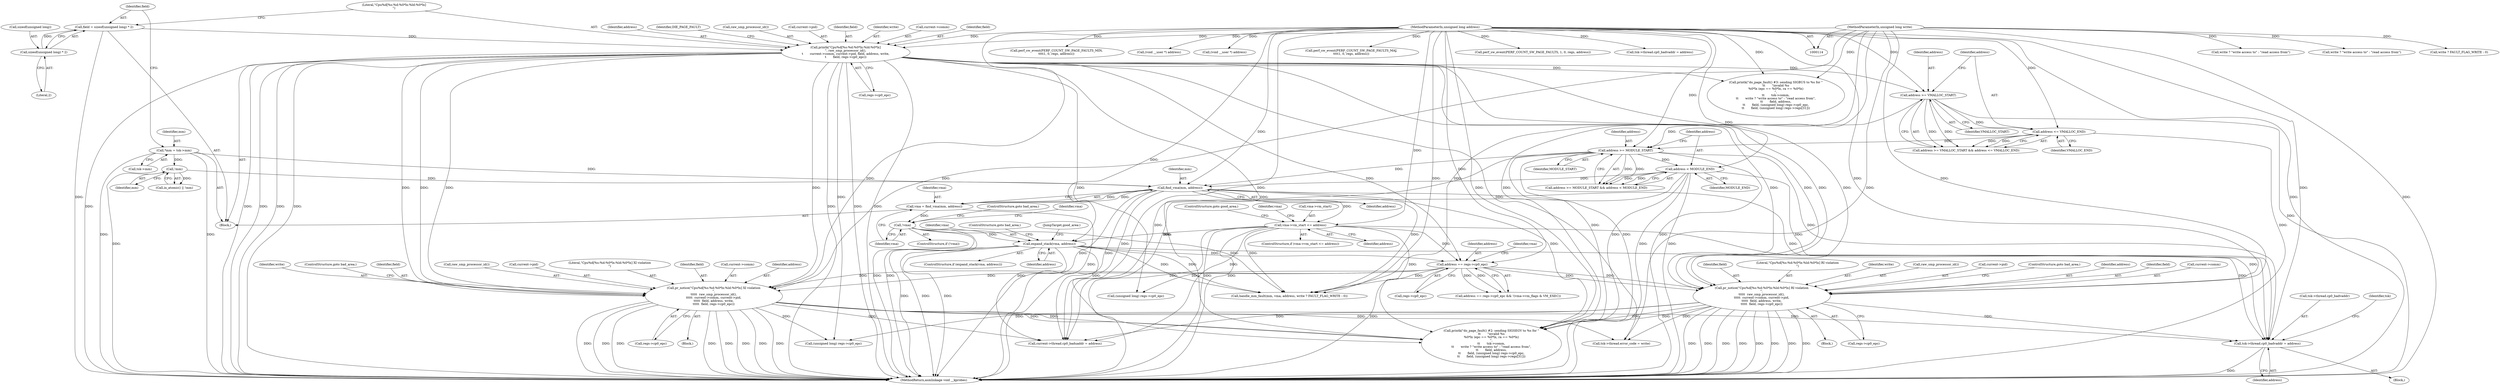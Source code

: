 digraph "0_linux_a8b0ca17b80e92faab46ee7179ba9e99ccb61233_14@API" {
"1000411" [label="(Call,tsk->thread.cp0_badvaddr = address)"];
"1000302" [label="(Call,pr_notice(\"Cpu%d[%s:%d:%0*lx:%ld:%0*lx] RI violation\n\",\n\t\t\t\t\t  raw_smp_processor_id(),\n\t\t\t\t\t  current->comm, current->pid,\n\t\t\t\t\t  field, address, write,\n\t\t\t\t\t  field, regs->cp0_epc))"];
"1000142" [label="(Call,printk(\"Cpu%d[%s:%d:%0*lx:%ld:%0*lx]\n\", raw_smp_processor_id(),\n\t       current->comm, current->pid, field, address, write,\n\t       field, regs->cp0_epc))"];
"1000134" [label="(Call,field = sizeof(unsigned long) * 2)"];
"1000136" [label="(Call,sizeof(unsigned long) * 2)"];
"1000117" [label="(MethodParameterIn,unsigned long address)"];
"1000116" [label="(MethodParameterIn,unsigned long write)"];
"1000265" [label="(Call,address == regs->cp0_epc)"];
"1000237" [label="(Call,expand_stack(vma, address))"];
"1000218" [label="(Call,!vma)"];
"1000212" [label="(Call,vma = find_vma(mm, address))"];
"1000214" [label="(Call,find_vma(mm, address))"];
"1000128" [label="(Call,*mm = tsk->mm)"];
"1000204" [label="(Call,!mm)"];
"1000194" [label="(Call,address >= MODULE_START)"];
"1000184" [label="(Call,address >= VMALLOC_START)"];
"1000187" [label="(Call,address <= VMALLOC_END)"];
"1000197" [label="(Call,address < MODULE_END)"];
"1000222" [label="(Call,vma->vm_start <= address)"];
"1000277" [label="(Call,pr_notice(\"Cpu%d[%s:%d:%0*lx:%ld:%0*lx] XI violation\n\",\n\t\t\t\t\t  raw_smp_processor_id(),\n\t\t\t\t\t  current->comm, current->pid,\n\t\t\t\t\t  field, address, write,\n\t\t\t\t\t  field, regs->cp0_epc))"];
"1000241" [label="(JumpTarget,good_area:)"];
"1000222" [label="(Call,vma->vm_start <= address)"];
"1000152" [label="(Identifier,address)"];
"1000314" [label="(Identifier,field)"];
"1000118" [label="(Block,)"];
"1000659" [label="(MethodReturn,asmlinkage void __kprobes)"];
"1000266" [label="(Identifier,address)"];
"1000283" [label="(Call,current->pid)"];
"1000278" [label="(Literal,\"Cpu%d[%s:%d:%0*lx:%ld:%0*lx] XI violation\n\")"];
"1000199" [label="(Identifier,MODULE_END)"];
"1000129" [label="(Identifier,mm)"];
"1000137" [label="(Call,sizeof(unsigned long))"];
"1000212" [label="(Call,vma = find_vma(mm, address))"];
"1000289" [label="(Identifier,field)"];
"1000516" [label="(Call,write ? \"write access to\" : \"read access from\")"];
"1000188" [label="(Identifier,address)"];
"1000410" [label="(Block,)"];
"1000305" [label="(Call,current->comm)"];
"1000161" [label="(Identifier,DIE_PAGE_FAULT)"];
"1000134" [label="(Call,field = sizeof(unsigned long) * 2)"];
"1000478" [label="(Call,current->thread.cp0_baduaddr = address)"];
"1000311" [label="(Identifier,field)"];
"1000343" [label="(Call,perf_sw_event(PERF_COUNT_SW_PAGE_FAULTS, 1, 0, regs, address))"];
"1000219" [label="(Identifier,vma)"];
"1000280" [label="(Call,current->comm)"];
"1000536" [label="(Call,tsk->thread.cp0_badvaddr = address)"];
"1000116" [label="(MethodParameterIn,unsigned long write)"];
"1000195" [label="(Identifier,address)"];
"1000227" [label="(ControlStructure,goto good_area;)"];
"1000144" [label="(Call,raw_smp_processor_id())"];
"1000303" [label="(Literal,\"Cpu%d[%s:%d:%0*lx:%ld:%0*lx] RI violation\n\")"];
"1000128" [label="(Call,*mm = tsk->mm)"];
"1000205" [label="(Identifier,mm)"];
"1000313" [label="(Identifier,write)"];
"1000335" [label="(Call,handle_mm_fault(mm, vma, address, write ? FAULT_FLAG_WRITE : 0))"];
"1000226" [label="(Identifier,address)"];
"1000287" [label="(Identifier,address)"];
"1000264" [label="(Call,address == regs->cp0_epc && !(vma->vm_flags & VM_EXEC))"];
"1000304" [label="(Call,raw_smp_processor_id())"];
"1000202" [label="(Call,in_atomic() || !mm)"];
"1000302" [label="(Call,pr_notice(\"Cpu%d[%s:%d:%0*lx:%ld:%0*lx] RI violation\n\",\n\t\t\t\t\t  raw_smp_processor_id(),\n\t\t\t\t\t  current->comm, current->pid,\n\t\t\t\t\t  field, address, write,\n\t\t\t\t\t  field, regs->cp0_epc))"];
"1000143" [label="(Literal,\"Cpu%d[%s:%d:%0*lx:%ld:%0*lx]\n\")"];
"1000308" [label="(Call,current->pid)"];
"1000130" [label="(Call,tsk->mm)"];
"1000216" [label="(Identifier,address)"];
"1000430" [label="(Call,write ? \"write access to\" : \"read access from\")"];
"1000184" [label="(Call,address >= VMALLOC_START)"];
"1000238" [label="(Identifier,vma)"];
"1000277" [label="(Call,pr_notice(\"Cpu%d[%s:%d:%0*lx:%ld:%0*lx] XI violation\n\",\n\t\t\t\t\t  raw_smp_processor_id(),\n\t\t\t\t\t  current->comm, current->pid,\n\t\t\t\t\t  field, address, write,\n\t\t\t\t\t  field, regs->cp0_epc))"];
"1000117" [label="(MethodParameterIn,unsigned long address)"];
"1000301" [label="(Block,)"];
"1000273" [label="(Identifier,vma)"];
"1000288" [label="(Identifier,write)"];
"1000139" [label="(Literal,2)"];
"1000232" [label="(Identifier,vma)"];
"1000183" [label="(Call,address >= VMALLOC_START && address <= VMALLOC_END)"];
"1000318" [label="(ControlStructure,goto bad_area;)"];
"1000148" [label="(Call,current->pid)"];
"1000213" [label="(Identifier,vma)"];
"1000198" [label="(Identifier,address)"];
"1000418" [label="(Call,tsk->thread.error_code = write)"];
"1000154" [label="(Identifier,field)"];
"1000186" [label="(Identifier,VMALLOC_START)"];
"1000315" [label="(Call,regs->cp0_epc)"];
"1000193" [label="(Call,address >= MODULE_START && address < MODULE_END)"];
"1000215" [label="(Identifier,mm)"];
"1000411" [label="(Call,tsk->thread.cp0_badvaddr = address)"];
"1000267" [label="(Call,regs->cp0_epc)"];
"1000339" [label="(Call,write ? FAULT_FLAG_WRITE : 0)"];
"1000523" [label="(Call,(unsigned long) regs->cp0_epc)"];
"1000511" [label="(Call,printk(\"do_page_fault() #3: sending SIGBUS to %s for \"\n\t\t       \"invalid %s\n%0*lx (epc == %0*lx, ra == %0*lx)\n\",\n\t\t       tsk->comm,\n\t\t       write ? \"write access to\" : \"read access from\",\n\t\t       field, address,\n\t\t       field, (unsigned long) regs->cp0_epc,\n\t\t       field, (unsigned long) regs->regs[31]))"];
"1000153" [label="(Identifier,write)"];
"1000217" [label="(ControlStructure,if (!vma))"];
"1000185" [label="(Identifier,address)"];
"1000412" [label="(Call,tsk->thread.cp0_badvaddr)"];
"1000417" [label="(Identifier,address)"];
"1000265" [label="(Call,address == regs->cp0_epc)"];
"1000155" [label="(Call,regs->cp0_epc)"];
"1000204" [label="(Call,!mm)"];
"1000384" [label="(Call,perf_sw_event(PERF_COUNT_SW_PAGE_FAULTS_MIN,\n\t\t\t\t1, 0, regs, address))"];
"1000220" [label="(ControlStructure,goto bad_area;)"];
"1000135" [label="(Identifier,field)"];
"1000189" [label="(Identifier,VMALLOC_END)"];
"1000290" [label="(Call,regs->cp0_epc)"];
"1000197" [label="(Call,address < MODULE_END)"];
"1000276" [label="(Block,)"];
"1000223" [label="(Call,vma->vm_start)"];
"1000237" [label="(Call,expand_stack(vma, address))"];
"1000145" [label="(Call,current->comm)"];
"1000194" [label="(Call,address >= MODULE_START)"];
"1000562" [label="(Call,(void __user *) address)"];
"1000218" [label="(Call,!vma)"];
"1000214" [label="(Call,find_vma(mm, address))"];
"1000437" [label="(Call,(unsigned long) regs->cp0_epc)"];
"1000293" [label="(ControlStructure,goto bad_area;)"];
"1000187" [label="(Call,address <= VMALLOC_END)"];
"1000464" [label="(Call,(void __user *) address)"];
"1000286" [label="(Identifier,field)"];
"1000279" [label="(Call,raw_smp_processor_id())"];
"1000224" [label="(Identifier,vma)"];
"1000221" [label="(ControlStructure,if (vma->vm_start <= address))"];
"1000425" [label="(Call,printk(\"do_page_fault() #2: sending SIGSEGV to %s for \"\n\t\t       \"invalid %s\n%0*lx (epc == %0*lx, ra == %0*lx)\n\",\n\t\t       tsk->comm,\n\t\t       write ? \"write access to\" : \"read access from\",\n\t\t       field, address,\n\t\t       field, (unsigned long) regs->cp0_epc,\n\t\t       field, (unsigned long) regs->regs[31]))"];
"1000151" [label="(Identifier,field)"];
"1000136" [label="(Call,sizeof(unsigned long) * 2)"];
"1000372" [label="(Call,perf_sw_event(PERF_COUNT_SW_PAGE_FAULTS_MAJ,\n\t\t\t\t1, 0, regs, address))"];
"1000236" [label="(ControlStructure,if (expand_stack(vma, address)))"];
"1000240" [label="(ControlStructure,goto bad_area;)"];
"1000312" [label="(Identifier,address)"];
"1000142" [label="(Call,printk(\"Cpu%d[%s:%d:%0*lx:%ld:%0*lx]\n\", raw_smp_processor_id(),\n\t       current->comm, current->pid, field, address, write,\n\t       field, regs->cp0_epc))"];
"1000196" [label="(Identifier,MODULE_START)"];
"1000421" [label="(Identifier,tsk)"];
"1000239" [label="(Identifier,address)"];
"1000411" -> "1000410"  [label="AST: "];
"1000411" -> "1000417"  [label="CFG: "];
"1000412" -> "1000411"  [label="AST: "];
"1000417" -> "1000411"  [label="AST: "];
"1000421" -> "1000411"  [label="CFG: "];
"1000411" -> "1000659"  [label="DDG: "];
"1000302" -> "1000411"  [label="DDG: "];
"1000237" -> "1000411"  [label="DDG: "];
"1000222" -> "1000411"  [label="DDG: "];
"1000194" -> "1000411"  [label="DDG: "];
"1000197" -> "1000411"  [label="DDG: "];
"1000214" -> "1000411"  [label="DDG: "];
"1000277" -> "1000411"  [label="DDG: "];
"1000117" -> "1000411"  [label="DDG: "];
"1000302" -> "1000301"  [label="AST: "];
"1000302" -> "1000315"  [label="CFG: "];
"1000303" -> "1000302"  [label="AST: "];
"1000304" -> "1000302"  [label="AST: "];
"1000305" -> "1000302"  [label="AST: "];
"1000308" -> "1000302"  [label="AST: "];
"1000311" -> "1000302"  [label="AST: "];
"1000312" -> "1000302"  [label="AST: "];
"1000313" -> "1000302"  [label="AST: "];
"1000314" -> "1000302"  [label="AST: "];
"1000315" -> "1000302"  [label="AST: "];
"1000318" -> "1000302"  [label="CFG: "];
"1000302" -> "1000659"  [label="DDG: "];
"1000302" -> "1000659"  [label="DDG: "];
"1000302" -> "1000659"  [label="DDG: "];
"1000302" -> "1000659"  [label="DDG: "];
"1000302" -> "1000659"  [label="DDG: "];
"1000302" -> "1000659"  [label="DDG: "];
"1000302" -> "1000659"  [label="DDG: "];
"1000302" -> "1000659"  [label="DDG: "];
"1000142" -> "1000302"  [label="DDG: "];
"1000142" -> "1000302"  [label="DDG: "];
"1000142" -> "1000302"  [label="DDG: "];
"1000142" -> "1000302"  [label="DDG: "];
"1000265" -> "1000302"  [label="DDG: "];
"1000265" -> "1000302"  [label="DDG: "];
"1000117" -> "1000302"  [label="DDG: "];
"1000116" -> "1000302"  [label="DDG: "];
"1000302" -> "1000418"  [label="DDG: "];
"1000302" -> "1000425"  [label="DDG: "];
"1000302" -> "1000425"  [label="DDG: "];
"1000302" -> "1000437"  [label="DDG: "];
"1000302" -> "1000478"  [label="DDG: "];
"1000142" -> "1000118"  [label="AST: "];
"1000142" -> "1000155"  [label="CFG: "];
"1000143" -> "1000142"  [label="AST: "];
"1000144" -> "1000142"  [label="AST: "];
"1000145" -> "1000142"  [label="AST: "];
"1000148" -> "1000142"  [label="AST: "];
"1000151" -> "1000142"  [label="AST: "];
"1000152" -> "1000142"  [label="AST: "];
"1000153" -> "1000142"  [label="AST: "];
"1000154" -> "1000142"  [label="AST: "];
"1000155" -> "1000142"  [label="AST: "];
"1000161" -> "1000142"  [label="CFG: "];
"1000142" -> "1000659"  [label="DDG: "];
"1000142" -> "1000659"  [label="DDG: "];
"1000142" -> "1000659"  [label="DDG: "];
"1000142" -> "1000659"  [label="DDG: "];
"1000142" -> "1000659"  [label="DDG: "];
"1000142" -> "1000659"  [label="DDG: "];
"1000142" -> "1000659"  [label="DDG: "];
"1000142" -> "1000659"  [label="DDG: "];
"1000134" -> "1000142"  [label="DDG: "];
"1000117" -> "1000142"  [label="DDG: "];
"1000116" -> "1000142"  [label="DDG: "];
"1000142" -> "1000184"  [label="DDG: "];
"1000142" -> "1000265"  [label="DDG: "];
"1000142" -> "1000277"  [label="DDG: "];
"1000142" -> "1000277"  [label="DDG: "];
"1000142" -> "1000277"  [label="DDG: "];
"1000142" -> "1000277"  [label="DDG: "];
"1000142" -> "1000418"  [label="DDG: "];
"1000142" -> "1000425"  [label="DDG: "];
"1000142" -> "1000437"  [label="DDG: "];
"1000142" -> "1000511"  [label="DDG: "];
"1000142" -> "1000523"  [label="DDG: "];
"1000134" -> "1000118"  [label="AST: "];
"1000134" -> "1000136"  [label="CFG: "];
"1000135" -> "1000134"  [label="AST: "];
"1000136" -> "1000134"  [label="AST: "];
"1000143" -> "1000134"  [label="CFG: "];
"1000134" -> "1000659"  [label="DDG: "];
"1000136" -> "1000134"  [label="DDG: "];
"1000136" -> "1000139"  [label="CFG: "];
"1000137" -> "1000136"  [label="AST: "];
"1000139" -> "1000136"  [label="AST: "];
"1000117" -> "1000114"  [label="AST: "];
"1000117" -> "1000659"  [label="DDG: "];
"1000117" -> "1000184"  [label="DDG: "];
"1000117" -> "1000187"  [label="DDG: "];
"1000117" -> "1000194"  [label="DDG: "];
"1000117" -> "1000197"  [label="DDG: "];
"1000117" -> "1000214"  [label="DDG: "];
"1000117" -> "1000222"  [label="DDG: "];
"1000117" -> "1000237"  [label="DDG: "];
"1000117" -> "1000265"  [label="DDG: "];
"1000117" -> "1000277"  [label="DDG: "];
"1000117" -> "1000335"  [label="DDG: "];
"1000117" -> "1000343"  [label="DDG: "];
"1000117" -> "1000372"  [label="DDG: "];
"1000117" -> "1000384"  [label="DDG: "];
"1000117" -> "1000425"  [label="DDG: "];
"1000117" -> "1000464"  [label="DDG: "];
"1000117" -> "1000478"  [label="DDG: "];
"1000117" -> "1000511"  [label="DDG: "];
"1000117" -> "1000536"  [label="DDG: "];
"1000117" -> "1000562"  [label="DDG: "];
"1000116" -> "1000114"  [label="AST: "];
"1000116" -> "1000659"  [label="DDG: "];
"1000116" -> "1000277"  [label="DDG: "];
"1000116" -> "1000335"  [label="DDG: "];
"1000116" -> "1000339"  [label="DDG: "];
"1000116" -> "1000418"  [label="DDG: "];
"1000116" -> "1000425"  [label="DDG: "];
"1000116" -> "1000430"  [label="DDG: "];
"1000116" -> "1000511"  [label="DDG: "];
"1000116" -> "1000516"  [label="DDG: "];
"1000265" -> "1000264"  [label="AST: "];
"1000265" -> "1000267"  [label="CFG: "];
"1000266" -> "1000265"  [label="AST: "];
"1000267" -> "1000265"  [label="AST: "];
"1000273" -> "1000265"  [label="CFG: "];
"1000264" -> "1000265"  [label="CFG: "];
"1000265" -> "1000659"  [label="DDG: "];
"1000265" -> "1000264"  [label="DDG: "];
"1000265" -> "1000264"  [label="DDG: "];
"1000237" -> "1000265"  [label="DDG: "];
"1000222" -> "1000265"  [label="DDG: "];
"1000265" -> "1000277"  [label="DDG: "];
"1000265" -> "1000277"  [label="DDG: "];
"1000265" -> "1000335"  [label="DDG: "];
"1000265" -> "1000523"  [label="DDG: "];
"1000237" -> "1000236"  [label="AST: "];
"1000237" -> "1000239"  [label="CFG: "];
"1000238" -> "1000237"  [label="AST: "];
"1000239" -> "1000237"  [label="AST: "];
"1000240" -> "1000237"  [label="CFG: "];
"1000241" -> "1000237"  [label="CFG: "];
"1000237" -> "1000659"  [label="DDG: "];
"1000237" -> "1000659"  [label="DDG: "];
"1000237" -> "1000659"  [label="DDG: "];
"1000218" -> "1000237"  [label="DDG: "];
"1000222" -> "1000237"  [label="DDG: "];
"1000237" -> "1000335"  [label="DDG: "];
"1000237" -> "1000335"  [label="DDG: "];
"1000237" -> "1000425"  [label="DDG: "];
"1000237" -> "1000478"  [label="DDG: "];
"1000218" -> "1000217"  [label="AST: "];
"1000218" -> "1000219"  [label="CFG: "];
"1000219" -> "1000218"  [label="AST: "];
"1000220" -> "1000218"  [label="CFG: "];
"1000224" -> "1000218"  [label="CFG: "];
"1000218" -> "1000659"  [label="DDG: "];
"1000218" -> "1000659"  [label="DDG: "];
"1000212" -> "1000218"  [label="DDG: "];
"1000218" -> "1000335"  [label="DDG: "];
"1000212" -> "1000118"  [label="AST: "];
"1000212" -> "1000214"  [label="CFG: "];
"1000213" -> "1000212"  [label="AST: "];
"1000214" -> "1000212"  [label="AST: "];
"1000219" -> "1000212"  [label="CFG: "];
"1000212" -> "1000659"  [label="DDG: "];
"1000214" -> "1000212"  [label="DDG: "];
"1000214" -> "1000212"  [label="DDG: "];
"1000214" -> "1000216"  [label="CFG: "];
"1000215" -> "1000214"  [label="AST: "];
"1000216" -> "1000214"  [label="AST: "];
"1000214" -> "1000659"  [label="DDG: "];
"1000214" -> "1000659"  [label="DDG: "];
"1000128" -> "1000214"  [label="DDG: "];
"1000204" -> "1000214"  [label="DDG: "];
"1000194" -> "1000214"  [label="DDG: "];
"1000197" -> "1000214"  [label="DDG: "];
"1000214" -> "1000222"  [label="DDG: "];
"1000214" -> "1000335"  [label="DDG: "];
"1000214" -> "1000425"  [label="DDG: "];
"1000214" -> "1000478"  [label="DDG: "];
"1000128" -> "1000118"  [label="AST: "];
"1000128" -> "1000130"  [label="CFG: "];
"1000129" -> "1000128"  [label="AST: "];
"1000130" -> "1000128"  [label="AST: "];
"1000135" -> "1000128"  [label="CFG: "];
"1000128" -> "1000659"  [label="DDG: "];
"1000128" -> "1000659"  [label="DDG: "];
"1000128" -> "1000204"  [label="DDG: "];
"1000204" -> "1000202"  [label="AST: "];
"1000204" -> "1000205"  [label="CFG: "];
"1000205" -> "1000204"  [label="AST: "];
"1000202" -> "1000204"  [label="CFG: "];
"1000204" -> "1000659"  [label="DDG: "];
"1000204" -> "1000202"  [label="DDG: "];
"1000194" -> "1000193"  [label="AST: "];
"1000194" -> "1000196"  [label="CFG: "];
"1000195" -> "1000194"  [label="AST: "];
"1000196" -> "1000194"  [label="AST: "];
"1000198" -> "1000194"  [label="CFG: "];
"1000193" -> "1000194"  [label="CFG: "];
"1000194" -> "1000659"  [label="DDG: "];
"1000194" -> "1000659"  [label="DDG: "];
"1000194" -> "1000193"  [label="DDG: "];
"1000194" -> "1000193"  [label="DDG: "];
"1000184" -> "1000194"  [label="DDG: "];
"1000187" -> "1000194"  [label="DDG: "];
"1000194" -> "1000197"  [label="DDG: "];
"1000194" -> "1000425"  [label="DDG: "];
"1000194" -> "1000478"  [label="DDG: "];
"1000184" -> "1000183"  [label="AST: "];
"1000184" -> "1000186"  [label="CFG: "];
"1000185" -> "1000184"  [label="AST: "];
"1000186" -> "1000184"  [label="AST: "];
"1000188" -> "1000184"  [label="CFG: "];
"1000183" -> "1000184"  [label="CFG: "];
"1000184" -> "1000659"  [label="DDG: "];
"1000184" -> "1000183"  [label="DDG: "];
"1000184" -> "1000183"  [label="DDG: "];
"1000184" -> "1000187"  [label="DDG: "];
"1000187" -> "1000183"  [label="AST: "];
"1000187" -> "1000189"  [label="CFG: "];
"1000188" -> "1000187"  [label="AST: "];
"1000189" -> "1000187"  [label="AST: "];
"1000183" -> "1000187"  [label="CFG: "];
"1000187" -> "1000659"  [label="DDG: "];
"1000187" -> "1000183"  [label="DDG: "];
"1000187" -> "1000183"  [label="DDG: "];
"1000197" -> "1000193"  [label="AST: "];
"1000197" -> "1000199"  [label="CFG: "];
"1000198" -> "1000197"  [label="AST: "];
"1000199" -> "1000197"  [label="AST: "];
"1000193" -> "1000197"  [label="CFG: "];
"1000197" -> "1000659"  [label="DDG: "];
"1000197" -> "1000659"  [label="DDG: "];
"1000197" -> "1000193"  [label="DDG: "];
"1000197" -> "1000193"  [label="DDG: "];
"1000197" -> "1000425"  [label="DDG: "];
"1000197" -> "1000478"  [label="DDG: "];
"1000222" -> "1000221"  [label="AST: "];
"1000222" -> "1000226"  [label="CFG: "];
"1000223" -> "1000222"  [label="AST: "];
"1000226" -> "1000222"  [label="AST: "];
"1000227" -> "1000222"  [label="CFG: "];
"1000232" -> "1000222"  [label="CFG: "];
"1000222" -> "1000659"  [label="DDG: "];
"1000222" -> "1000659"  [label="DDG: "];
"1000222" -> "1000659"  [label="DDG: "];
"1000222" -> "1000335"  [label="DDG: "];
"1000222" -> "1000425"  [label="DDG: "];
"1000222" -> "1000478"  [label="DDG: "];
"1000277" -> "1000276"  [label="AST: "];
"1000277" -> "1000290"  [label="CFG: "];
"1000278" -> "1000277"  [label="AST: "];
"1000279" -> "1000277"  [label="AST: "];
"1000280" -> "1000277"  [label="AST: "];
"1000283" -> "1000277"  [label="AST: "];
"1000286" -> "1000277"  [label="AST: "];
"1000287" -> "1000277"  [label="AST: "];
"1000288" -> "1000277"  [label="AST: "];
"1000289" -> "1000277"  [label="AST: "];
"1000290" -> "1000277"  [label="AST: "];
"1000293" -> "1000277"  [label="CFG: "];
"1000277" -> "1000659"  [label="DDG: "];
"1000277" -> "1000659"  [label="DDG: "];
"1000277" -> "1000659"  [label="DDG: "];
"1000277" -> "1000659"  [label="DDG: "];
"1000277" -> "1000659"  [label="DDG: "];
"1000277" -> "1000659"  [label="DDG: "];
"1000277" -> "1000659"  [label="DDG: "];
"1000277" -> "1000659"  [label="DDG: "];
"1000277" -> "1000418"  [label="DDG: "];
"1000277" -> "1000425"  [label="DDG: "];
"1000277" -> "1000425"  [label="DDG: "];
"1000277" -> "1000437"  [label="DDG: "];
"1000277" -> "1000478"  [label="DDG: "];
}
